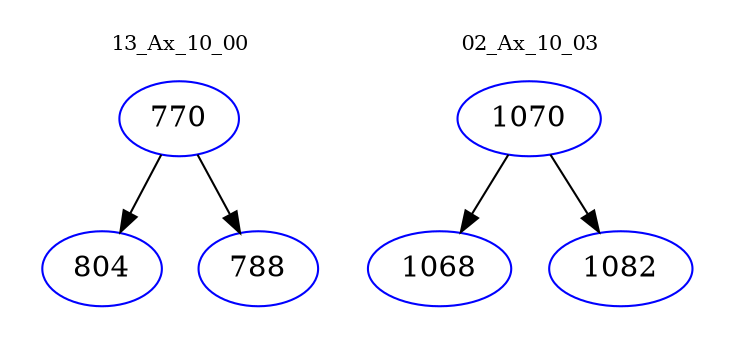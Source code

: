 digraph{
subgraph cluster_0 {
color = white
label = "13_Ax_10_00";
fontsize=10;
T0_770 [label="770", color="blue"]
T0_770 -> T0_804 [color="black"]
T0_804 [label="804", color="blue"]
T0_770 -> T0_788 [color="black"]
T0_788 [label="788", color="blue"]
}
subgraph cluster_1 {
color = white
label = "02_Ax_10_03";
fontsize=10;
T1_1070 [label="1070", color="blue"]
T1_1070 -> T1_1068 [color="black"]
T1_1068 [label="1068", color="blue"]
T1_1070 -> T1_1082 [color="black"]
T1_1082 [label="1082", color="blue"]
}
}
